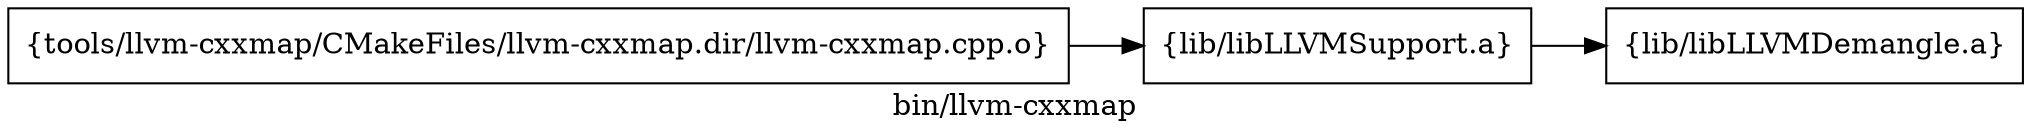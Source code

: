 digraph "bin/llvm-cxxmap" {
	label="bin/llvm-cxxmap";
	rankdir=LR;
	{ rank=same; Node0x560ad514d558;  }
	{ rank=same; Node0x560ad514de68;  }

	Node0x560ad514d558 [shape=record,shape=box,group=0,label="{tools/llvm-cxxmap/CMakeFiles/llvm-cxxmap.dir/llvm-cxxmap.cpp.o}"];
	Node0x560ad514d558 -> Node0x560ad514de68;
	Node0x560ad514de68 [shape=record,shape=box,group=0,label="{lib/libLLVMSupport.a}"];
	Node0x560ad514de68 -> Node0x560ad514edb8;
	Node0x560ad514edb8 [shape=record,shape=box,group=0,label="{lib/libLLVMDemangle.a}"];
}
